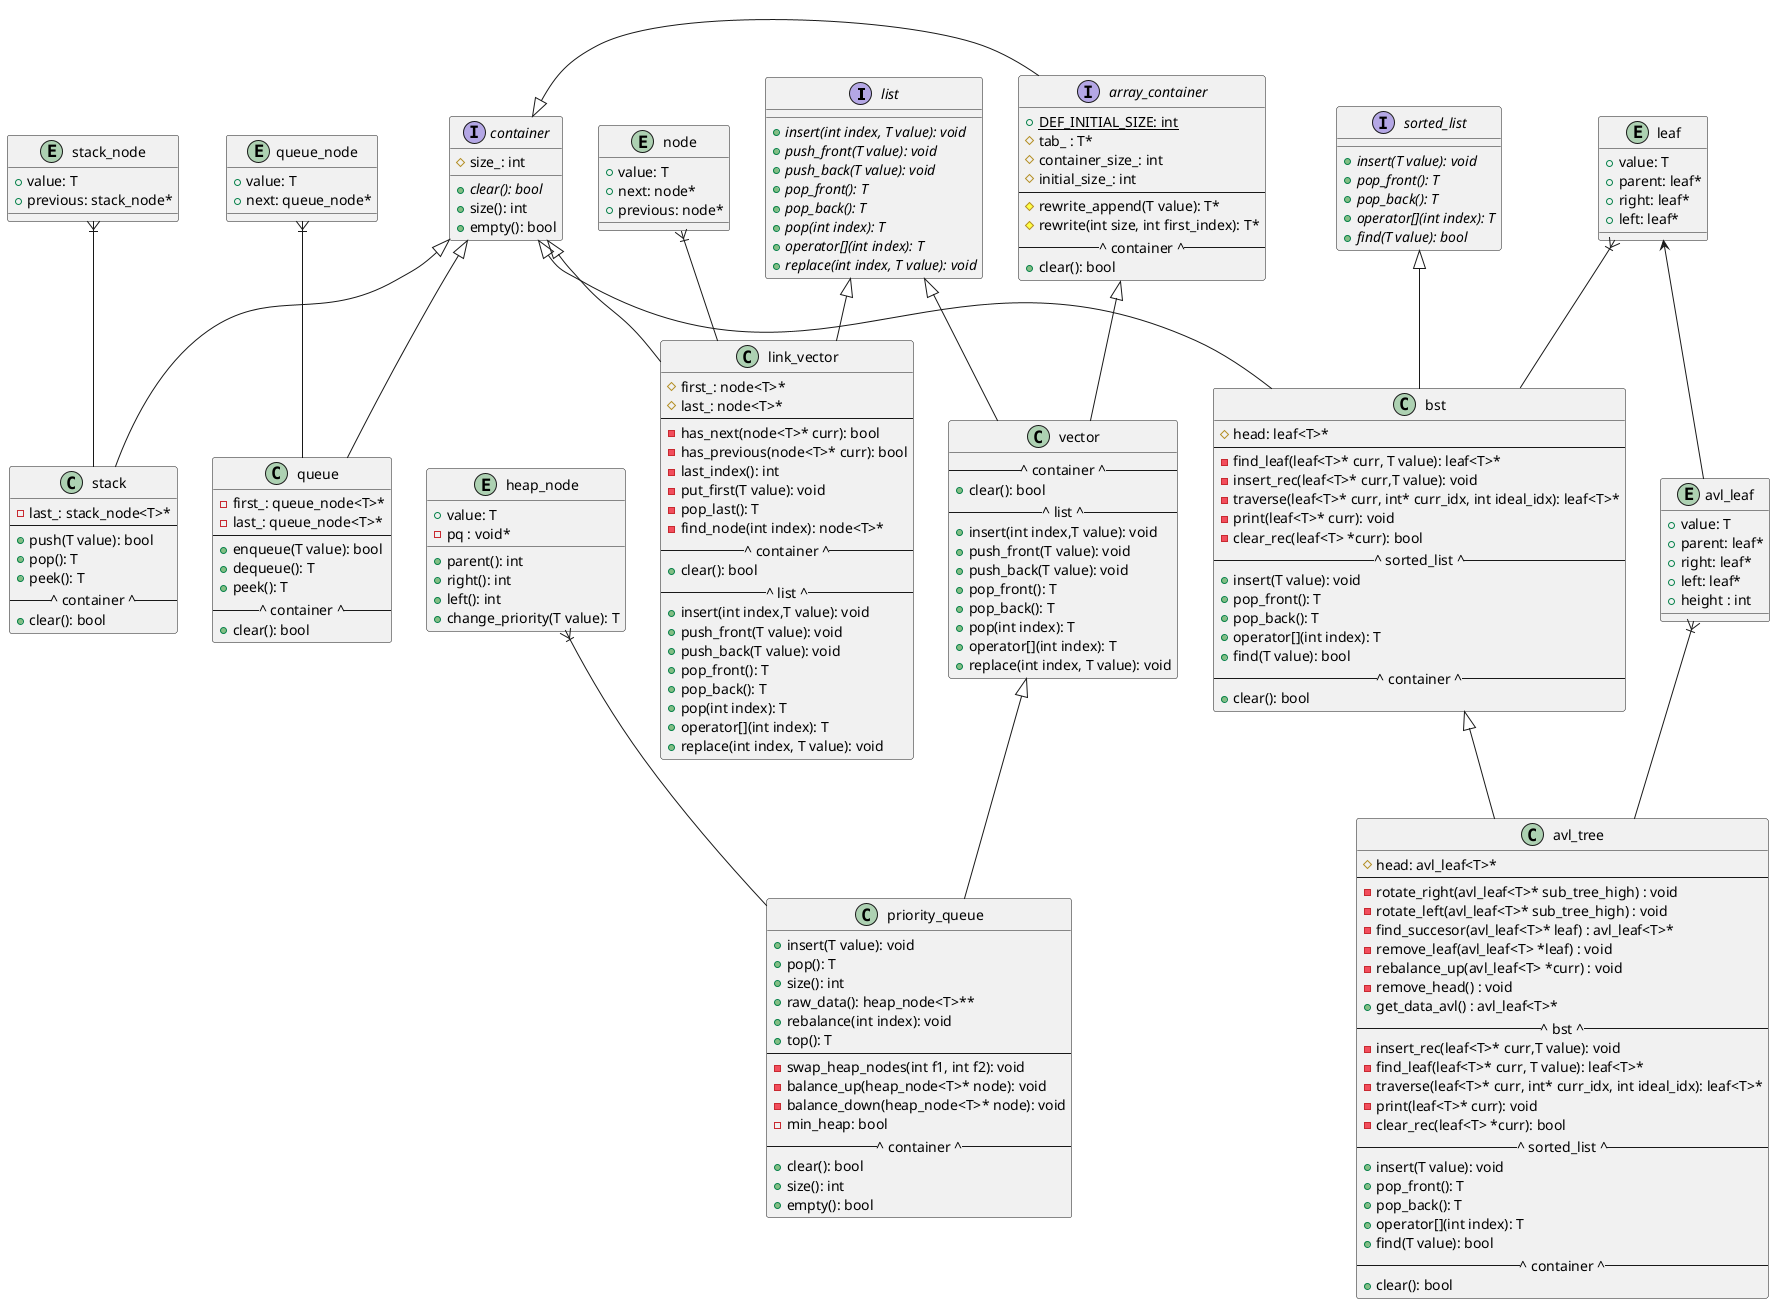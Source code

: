 @startuml
interface list{
+{abstract}insert(int index, T value): void
+{abstract}push_front(T value): void
+{abstract}push_back(T value): void
+{abstract}pop_front(): T
+{abstract}pop_back(): T
+{abstract}pop(int index): T
+{abstract}operator[](int index): T
+{abstract}replace(int index, T value): void
}

interface container{
#size_: int
+{abstract}clear(): bool
+size(): int
+empty(): bool
}

entity node{
+value: T
+next: node*
+previous: node*
}

interface array_container{
+{static} DEF_INITIAL_SIZE: int
#tab_ : T*
#container_size_: int
#initial_size_: int
--
#rewrite_append(T value): T*
#rewrite(int size, int first_index): T*
--^ container ^--
+clear(): bool
}

class stack{
-last_: stack_node<T>*
--
+push(T value): bool
+pop(): T
+peek(): T
--^ container ^--
+clear(): bool
}

class queue{
-first_: queue_node<T>*
-last_: queue_node<T>*
----
+enqueue(T value): bool
+dequeue(): T
+peek(): T
--^ container ^--
+clear(): bool
}

class link_vector{
#first_: node<T>*
#last_: node<T>*
--
-has_next(node<T>* curr): bool
-has_previous(node<T>* curr): bool
-last_index(): int
-put_first(T value): void
-pop_last(): T
-find_node(int index): node<T>*
--^ container ^--
+clear(): bool
--^ list ^--
+insert(int index,T value): void
+push_front(T value): void
+push_back(T value): void
+pop_front(): T
+pop_back(): T
+pop(int index): T
+operator[](int index): T
+replace(int index, T value): void
}

class vector{
--^ container ^--
+clear(): bool
--^ list ^--
+insert(int index,T value): void
+push_front(T value): void
+push_back(T value): void
+pop_front(): T
+pop_back(): T
+pop(int index): T
+operator[](int index): T
+replace(int index, T value): void
}
class bst{
#head: leaf<T>*
--
-find_leaf(leaf<T>* curr, T value): leaf<T>*
-insert_rec(leaf<T>* curr,T value): void
-traverse(leaf<T>* curr, int* curr_idx, int ideal_idx): leaf<T>*
-print(leaf<T>* curr): void
-clear_rec(leaf<T> *curr): bool
--^ sorted_list ^--
+insert(T value): void
+pop_front(): T
+pop_back(): T
+operator[](int index): T
+find(T value): bool
--^ container ^--
+clear(): bool
}
entity leaf{
+value: T
+parent: leaf*
+right: leaf*
+left: leaf*
}
interface sorted_list{
+{abstract}insert(T value): void
+{abstract}pop_front(): T
+{abstract}pop_back(): T
+{abstract}operator[](int index): T
+{abstract}find(T value): bool
}

entity avl_leaf{
+value: T
+parent: leaf*
+right: leaf*
+left: leaf*
+height : int
}
class avl_tree{
#head: avl_leaf<T>*
--
-rotate_right(avl_leaf<T>* sub_tree_high) : void
-rotate_left(avl_leaf<T>* sub_tree_high) : void
-find_succesor(avl_leaf<T>* leaf) : avl_leaf<T>*
-remove_leaf(avl_leaf<T> *leaf) : void
-rebalance_up(avl_leaf<T> *curr) : void
-remove_head() : void
+get_data_avl() : avl_leaf<T>*
--^ bst ^--
-insert_rec(leaf<T>* curr,T value): void
-find_leaf(leaf<T>* curr, T value): leaf<T>*
-traverse(leaf<T>* curr, int* curr_idx, int ideal_idx): leaf<T>*
-print(leaf<T>* curr): void
-clear_rec(leaf<T> *curr): bool
--^ sorted_list ^--
+insert(T value): void
+pop_front(): T
+pop_back(): T
+operator[](int index): T
+find(T value): bool
--^ container ^--
+clear(): bool
}

entity stack_node{
+value: T
+previous: stack_node*
}
entity queue_node{
+value: T
+next: queue_node*
}

entity heap_node
{
+value: T
+parent(): int
+right(): int
+left(): int
+change_priority(T value): T
-pq : void*
}

class priority_queue{
+insert(T value): void
+pop(): T
+size(): int
+raw_data(): heap_node<T>**
+rebalance(int index): void
+top(): T
--
-swap_heap_nodes(int f1, int f2): void
-balance_up(heap_node<T>* node): void
-balance_down(heap_node<T>* node): void
-min_heap: bool
--^ container ^--
+clear(): bool
+size(): int
+empty(): bool
}

heap_node }|-- priority_queue
vector <|-- priority_queue

list <|-- link_vector
container <|- array_container
container <|-- stack
container <|-- queue
container <|-- link_vector
array_container <|-- vector
list <|-- vector
node }|-- link_vector
queue_node }|-- queue
stack_node }|-- stack

leaf }|-- bst
sorted_list <|-- bst
container <|-- bst

bst <|-- avl_tree
avl_leaf}|-- avl_tree

leaf <-- avl_leaf
@enduml